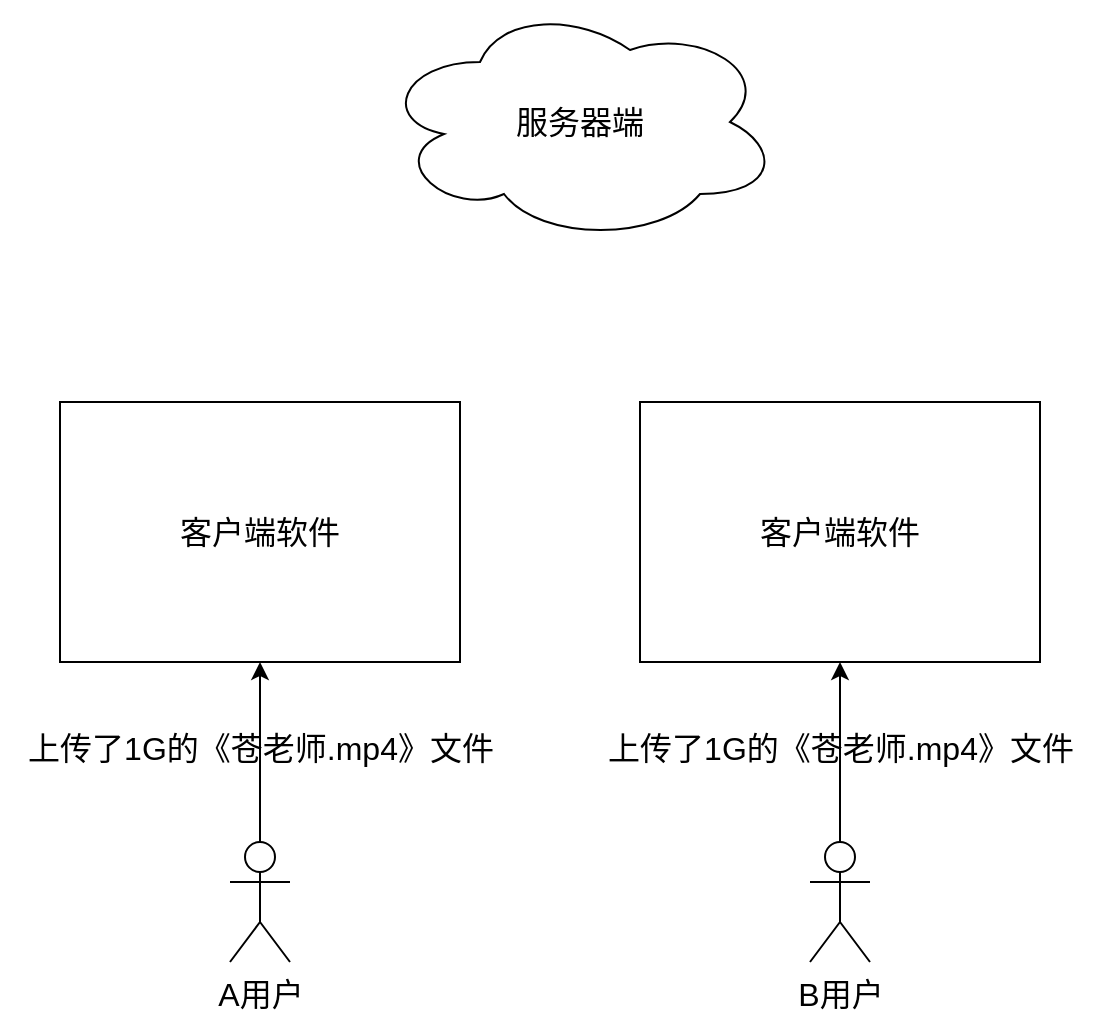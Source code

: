 <mxfile version="27.0.9">
  <diagram name="第 1 页" id="lhlB3IyKNqoIBI3Gi-60">
    <mxGraphModel dx="1011" dy="608" grid="1" gridSize="10" guides="1" tooltips="1" connect="1" arrows="1" fold="1" page="1" pageScale="1" pageWidth="827" pageHeight="1169" math="0" shadow="0">
      <root>
        <mxCell id="0" />
        <mxCell id="1" parent="0" />
        <mxCell id="czErX5rrlUiNh24npuBV-1" value="&lt;font style=&quot;vertical-align: inherit;&quot; class=&quot;notranslate fyzs-translate-target fyzs-translate-target-wrapper&quot;&gt;&lt;font style=&quot;vertical-align: inherit;&quot; class=&quot;notranslate fyzs-translate-target fyzs-translate-target-box&quot;&gt;&lt;font style=&quot;vertical-align: inherit;&quot; title=&quot;f&quot; class=&quot;notranslate fyzs-translate-target fyzs-translate-target-text&quot;&gt;服务器端&lt;/font&gt;&lt;/font&gt;&lt;/font&gt;" style="ellipse;shape=cloud;whiteSpace=wrap;html=1;fontSize=16;" vertex="1" parent="1">
          <mxGeometry x="320" y="160" width="200" height="120" as="geometry" />
        </mxCell>
        <mxCell id="czErX5rrlUiNh24npuBV-2" value="&lt;font style=&quot;vertical-align: inherit;&quot; class=&quot;notranslate fyzs-translate-target fyzs-translate-target-wrapper&quot;&gt;&lt;font style=&quot;vertical-align: inherit;&quot; class=&quot;notranslate fyzs-translate-target fyzs-translate-target-box&quot;&gt;&lt;font style=&quot;vertical-align: inherit;&quot; title=&quot;k&quot; class=&quot;notranslate fyzs-translate-target fyzs-translate-target-text&quot;&gt;客户端软件&lt;/font&gt;&lt;/font&gt;&lt;/font&gt;" style="rounded=0;whiteSpace=wrap;html=1;fontSize=16;" vertex="1" parent="1">
          <mxGeometry x="160" y="360" width="200" height="130" as="geometry" />
        </mxCell>
        <mxCell id="czErX5rrlUiNh24npuBV-6" style="edgeStyle=orthogonalEdgeStyle;rounded=0;orthogonalLoop=1;jettySize=auto;html=1;entryX=0.5;entryY=1;entryDx=0;entryDy=0;fontSize=16;" edge="1" parent="1" source="czErX5rrlUiNh24npuBV-3" target="czErX5rrlUiNh24npuBV-2">
          <mxGeometry relative="1" as="geometry" />
        </mxCell>
        <mxCell id="czErX5rrlUiNh24npuBV-3" value="&lt;font style=&quot;vertical-align: inherit;&quot; class=&quot;notranslate fyzs-translate-target fyzs-translate-target-wrapper&quot;&gt;&lt;font style=&quot;vertical-align: inherit;&quot; class=&quot;notranslate fyzs-translate-target fyzs-translate-target-box&quot;&gt;&lt;font style=&quot;vertical-align: inherit;&quot; title=&quot;A&quot; class=&quot;notranslate fyzs-translate-target fyzs-translate-target-text&quot;&gt;A用户&lt;/font&gt;&lt;/font&gt;&lt;/font&gt;" style="shape=umlActor;verticalLabelPosition=bottom;verticalAlign=top;html=1;outlineConnect=0;fontSize=16;" vertex="1" parent="1">
          <mxGeometry x="245" y="580" width="30" height="60" as="geometry" />
        </mxCell>
        <mxCell id="czErX5rrlUiNh24npuBV-7" value="&lt;font style=&quot;vertical-align: inherit;&quot; class=&quot;notranslate fyzs-translate-target fyzs-translate-target-wrapper&quot;&gt;&lt;font style=&quot;vertical-align: inherit;&quot; class=&quot;notranslate fyzs-translate-target fyzs-translate-target-box&quot;&gt;&lt;font style=&quot;vertical-align: inherit;&quot; title=&quot;Text&quot; class=&quot;notranslate fyzs-translate-target fyzs-translate-target-text&quot;&gt;上传了1G的《苍老师.mp4》文件&lt;/font&gt;&lt;/font&gt;&lt;/font&gt;" style="text;html=1;align=center;verticalAlign=middle;resizable=0;points=[];autosize=1;strokeColor=none;fillColor=none;fontSize=16;" vertex="1" parent="1">
          <mxGeometry x="130" y="518" width="260" height="30" as="geometry" />
        </mxCell>
        <mxCell id="czErX5rrlUiNh24npuBV-8" value="&lt;font style=&quot;vertical-align: inherit;&quot; class=&quot;notranslate fyzs-translate-target fyzs-translate-target-wrapper&quot;&gt;&lt;font style=&quot;vertical-align: inherit;&quot; class=&quot;notranslate fyzs-translate-target fyzs-translate-target-box&quot;&gt;&lt;font style=&quot;vertical-align: inherit;&quot; title=&quot;k&quot; class=&quot;notranslate fyzs-translate-target fyzs-translate-target-text&quot;&gt;客户端软件&lt;/font&gt;&lt;/font&gt;&lt;/font&gt;" style="rounded=0;whiteSpace=wrap;html=1;fontSize=16;" vertex="1" parent="1">
          <mxGeometry x="450" y="360" width="200" height="130" as="geometry" />
        </mxCell>
        <mxCell id="czErX5rrlUiNh24npuBV-9" style="edgeStyle=orthogonalEdgeStyle;rounded=0;orthogonalLoop=1;jettySize=auto;html=1;entryX=0.5;entryY=1;entryDx=0;entryDy=0;fontSize=16;" edge="1" parent="1" source="czErX5rrlUiNh24npuBV-10" target="czErX5rrlUiNh24npuBV-8">
          <mxGeometry relative="1" as="geometry" />
        </mxCell>
        <mxCell id="czErX5rrlUiNh24npuBV-10" value="&lt;font style=&quot;vertical-align: inherit;&quot; class=&quot;notranslate fyzs-translate-target fyzs-translate-target-wrapper&quot;&gt;&lt;font style=&quot;vertical-align: inherit;&quot; class=&quot;notranslate fyzs-translate-target fyzs-translate-target-box&quot;&gt;&lt;font style=&quot;vertical-align: inherit;&quot; title=&quot;A&quot; class=&quot;notranslate fyzs-translate-target fyzs-translate-target-text&quot;&gt;B用户&lt;/font&gt;&lt;/font&gt;&lt;/font&gt;" style="shape=umlActor;verticalLabelPosition=bottom;verticalAlign=top;html=1;outlineConnect=0;fontSize=16;" vertex="1" parent="1">
          <mxGeometry x="535" y="580" width="30" height="60" as="geometry" />
        </mxCell>
        <mxCell id="czErX5rrlUiNh24npuBV-11" value="&lt;font style=&quot;vertical-align: inherit;&quot; class=&quot;notranslate fyzs-translate-target fyzs-translate-target-wrapper&quot;&gt;&lt;font style=&quot;vertical-align: inherit;&quot; class=&quot;notranslate fyzs-translate-target fyzs-translate-target-box&quot;&gt;&lt;font style=&quot;vertical-align: inherit;&quot; title=&quot;Text&quot; class=&quot;notranslate fyzs-translate-target fyzs-translate-target-text&quot;&gt;上传了1G的《苍老师.mp4》文件&lt;/font&gt;&lt;/font&gt;&lt;/font&gt;" style="text;html=1;align=center;verticalAlign=middle;resizable=0;points=[];autosize=1;strokeColor=none;fillColor=none;fontSize=16;" vertex="1" parent="1">
          <mxGeometry x="420" y="518" width="260" height="30" as="geometry" />
        </mxCell>
      </root>
    </mxGraphModel>
  </diagram>
</mxfile>
